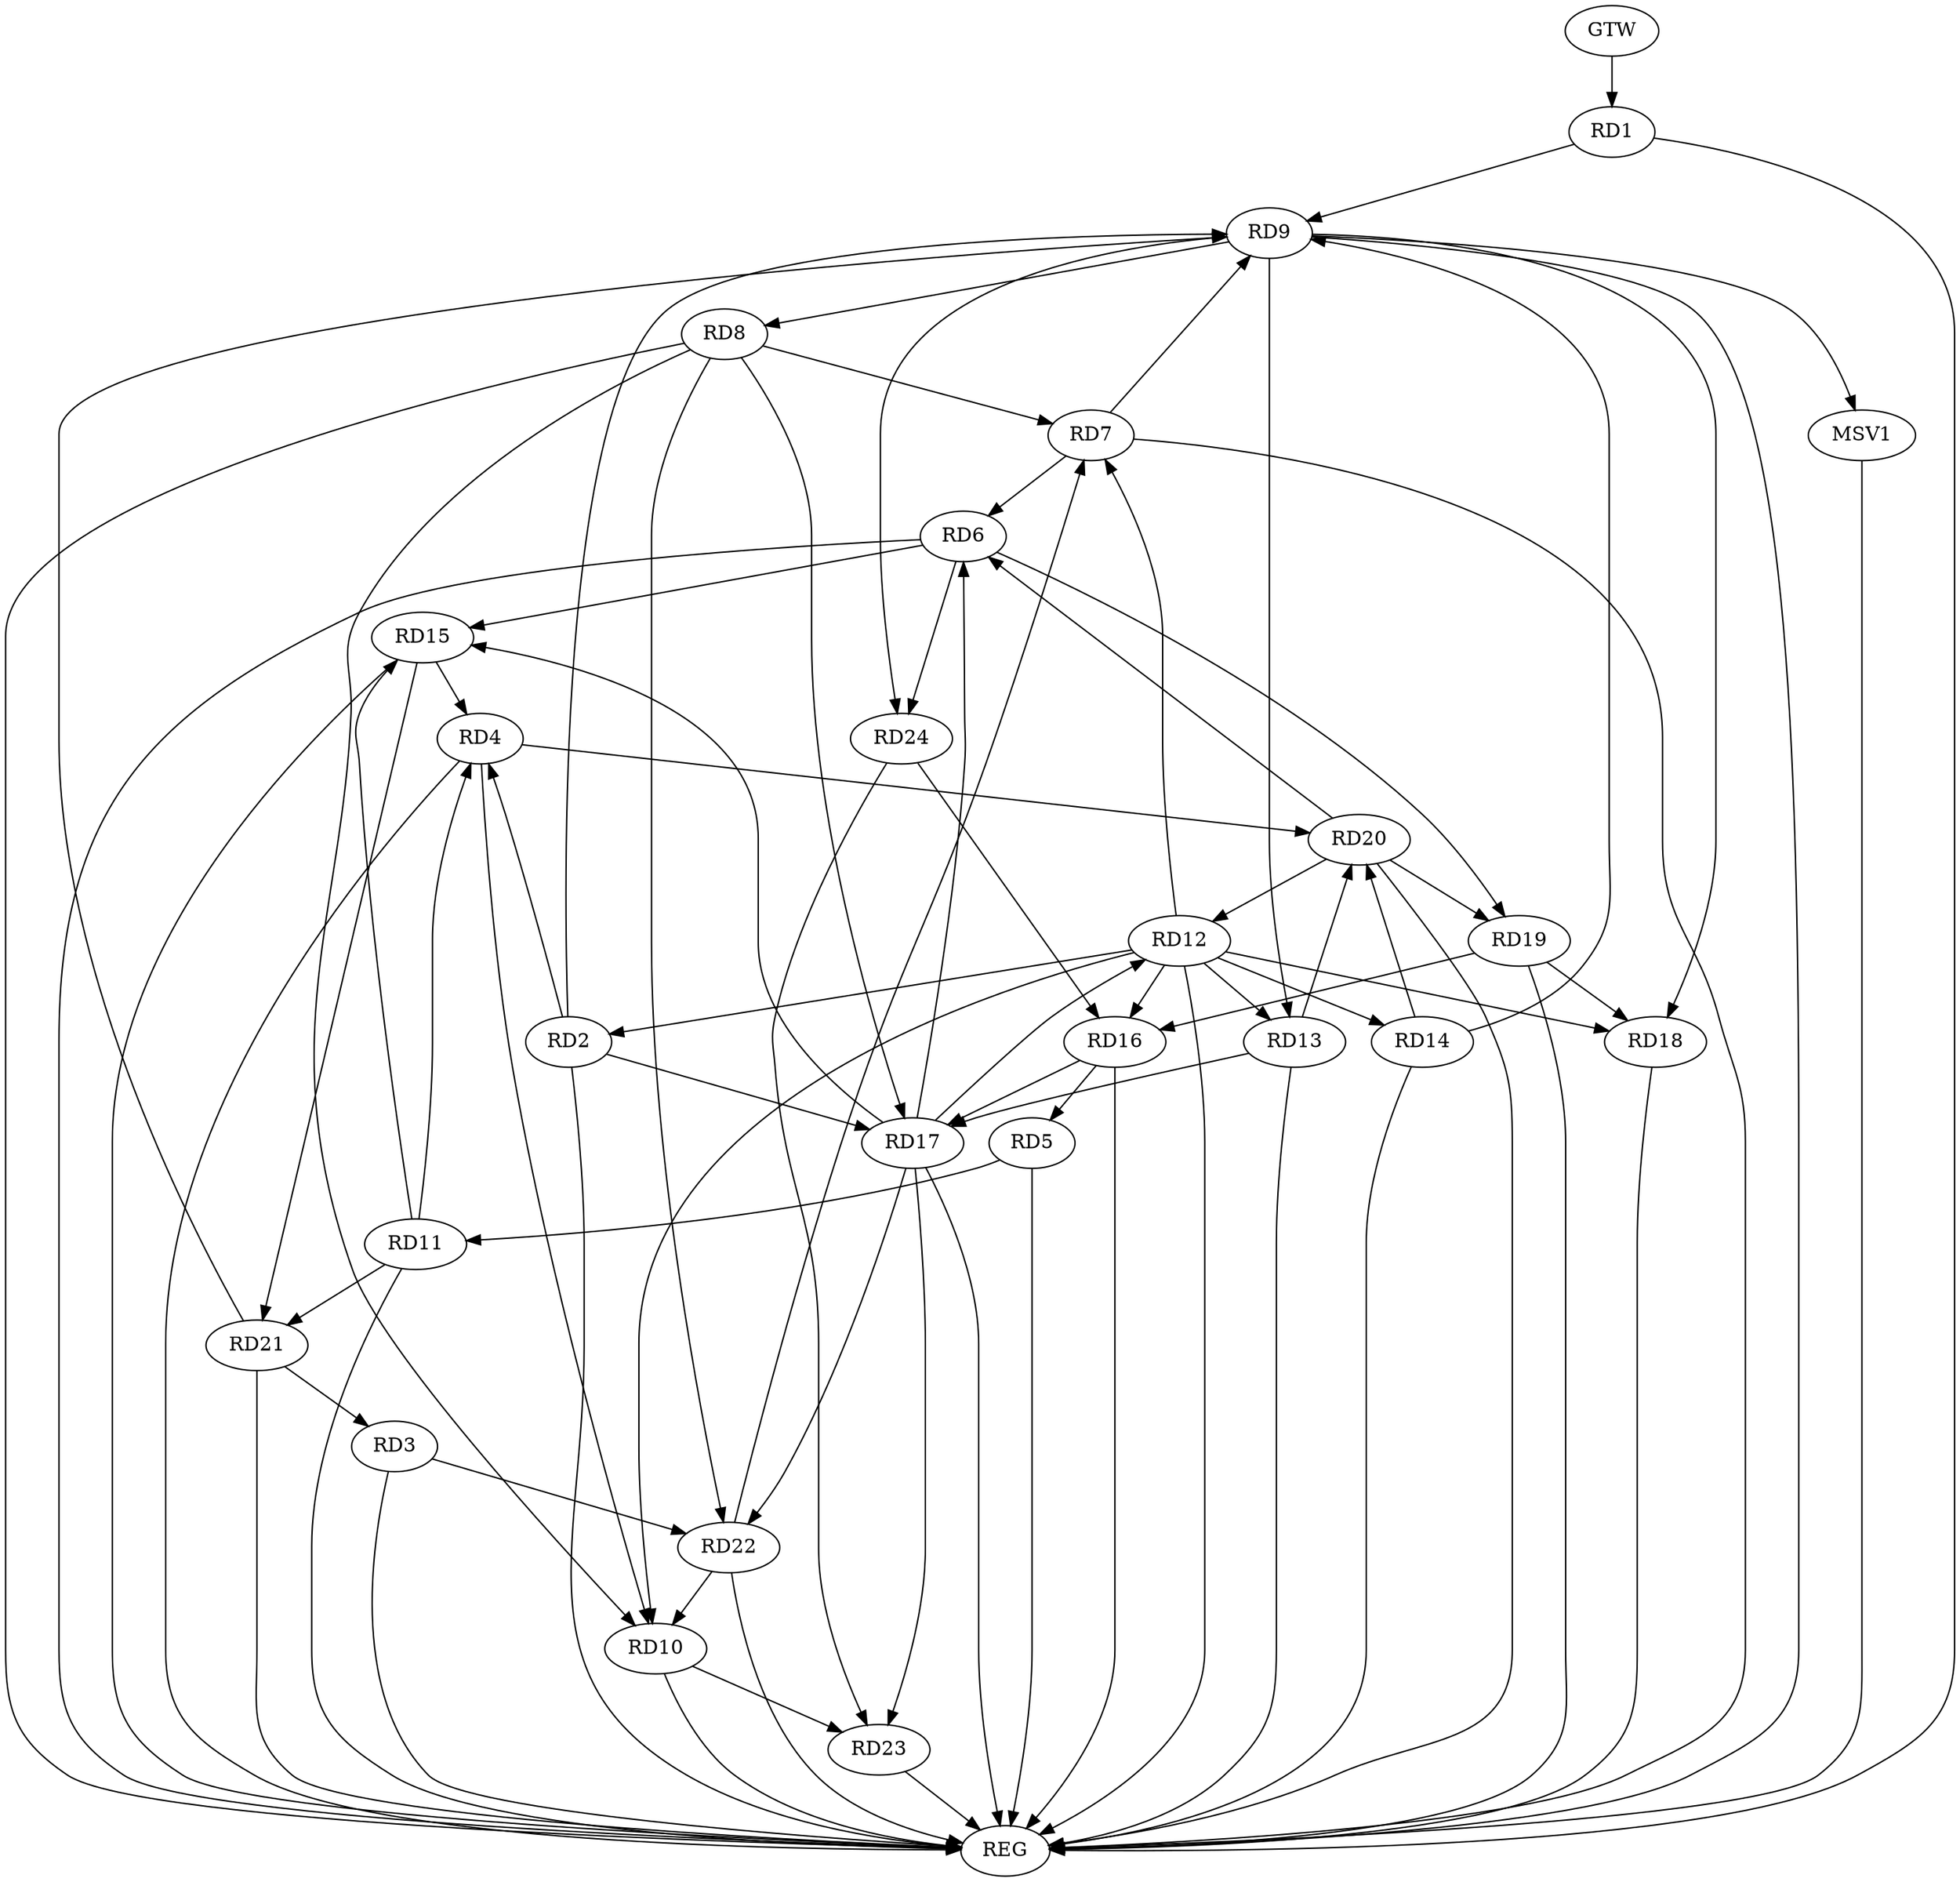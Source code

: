 strict digraph G {
  RD1 [ label="RD1" ];
  RD2 [ label="RD2" ];
  RD3 [ label="RD3" ];
  RD4 [ label="RD4" ];
  RD5 [ label="RD5" ];
  RD6 [ label="RD6" ];
  RD7 [ label="RD7" ];
  RD8 [ label="RD8" ];
  RD9 [ label="RD9" ];
  RD10 [ label="RD10" ];
  RD11 [ label="RD11" ];
  RD12 [ label="RD12" ];
  RD13 [ label="RD13" ];
  RD14 [ label="RD14" ];
  RD15 [ label="RD15" ];
  RD16 [ label="RD16" ];
  RD17 [ label="RD17" ];
  RD18 [ label="RD18" ];
  RD19 [ label="RD19" ];
  RD20 [ label="RD20" ];
  RD21 [ label="RD21" ];
  RD22 [ label="RD22" ];
  RD23 [ label="RD23" ];
  RD24 [ label="RD24" ];
  GTW [ label="GTW" ];
  REG [ label="REG" ];
  MSV1 [ label="MSV1" ];
  RD1 -> RD9;
  RD2 -> RD4;
  RD2 -> RD9;
  RD12 -> RD2;
  RD2 -> RD17;
  RD21 -> RD3;
  RD3 -> RD22;
  RD4 -> RD10;
  RD11 -> RD4;
  RD15 -> RD4;
  RD4 -> RD20;
  RD5 -> RD11;
  RD16 -> RD5;
  RD7 -> RD6;
  RD6 -> RD15;
  RD17 -> RD6;
  RD6 -> RD19;
  RD20 -> RD6;
  RD6 -> RD24;
  RD8 -> RD7;
  RD7 -> RD9;
  RD12 -> RD7;
  RD22 -> RD7;
  RD9 -> RD8;
  RD8 -> RD10;
  RD8 -> RD17;
  RD8 -> RD22;
  RD9 -> RD13;
  RD14 -> RD9;
  RD9 -> RD18;
  RD21 -> RD9;
  RD9 -> RD24;
  RD12 -> RD10;
  RD22 -> RD10;
  RD10 -> RD23;
  RD11 -> RD15;
  RD11 -> RD21;
  RD12 -> RD16;
  RD17 -> RD12;
  RD12 -> RD18;
  RD20 -> RD12;
  RD13 -> RD17;
  RD13 -> RD20;
  RD14 -> RD20;
  RD17 -> RD15;
  RD15 -> RD21;
  RD16 -> RD17;
  RD19 -> RD16;
  RD24 -> RD16;
  RD17 -> RD22;
  RD17 -> RD23;
  RD19 -> RD18;
  RD20 -> RD19;
  RD24 -> RD23;
  GTW -> RD1;
  RD1 -> REG;
  RD2 -> REG;
  RD3 -> REG;
  RD4 -> REG;
  RD5 -> REG;
  RD6 -> REG;
  RD7 -> REG;
  RD8 -> REG;
  RD9 -> REG;
  RD10 -> REG;
  RD11 -> REG;
  RD12 -> REG;
  RD13 -> REG;
  RD14 -> REG;
  RD15 -> REG;
  RD16 -> REG;
  RD17 -> REG;
  RD18 -> REG;
  RD19 -> REG;
  RD20 -> REG;
  RD21 -> REG;
  RD22 -> REG;
  RD23 -> REG;
  RD12 -> RD14;
  RD12 -> RD13;
  RD9 -> MSV1;
  MSV1 -> REG;
}
